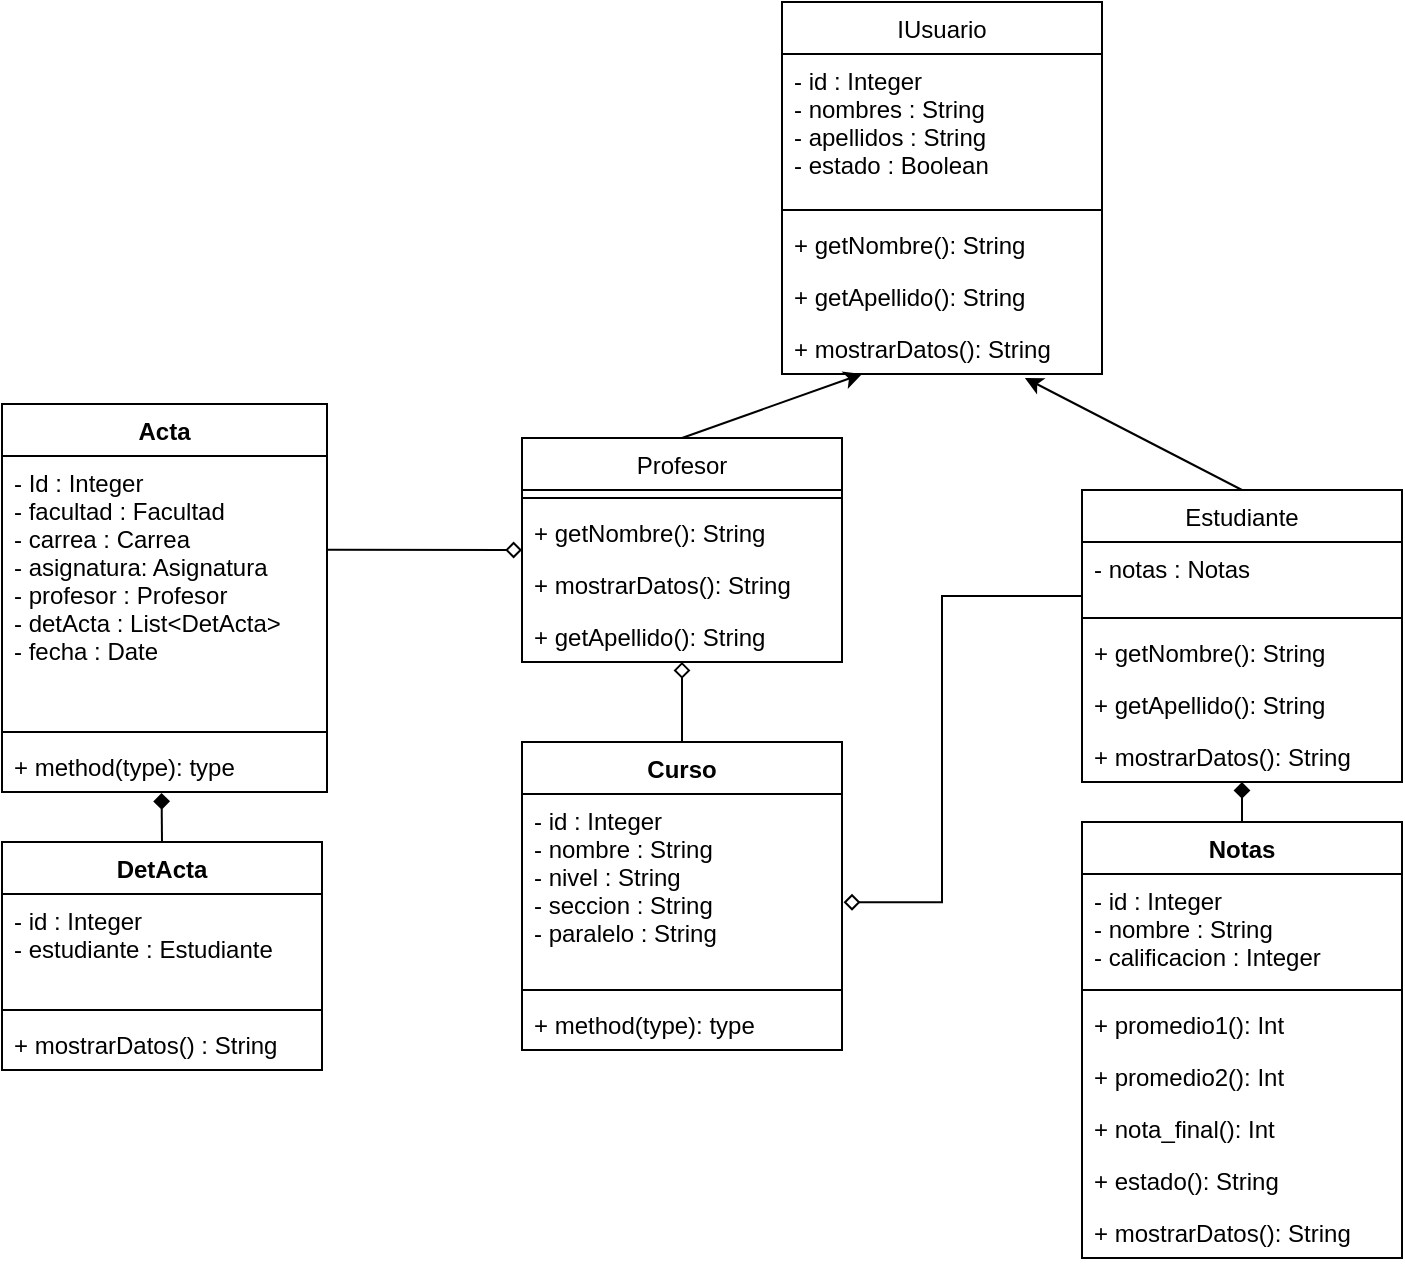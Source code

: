 <mxfile>
    <diagram id="Mpz7gj3J5FAKPpdBNQGz" name="Page-1">
        <mxGraphModel dx="816" dy="631" grid="1" gridSize="10" guides="1" tooltips="1" connect="1" arrows="1" fold="1" page="1" pageScale="1" pageWidth="850" pageHeight="1100" math="0" shadow="0">
            <root>
                <mxCell id="0"/>
                <mxCell id="1" parent="0"/>
                <mxCell id="19" value="IUsuario" style="swimlane;fontStyle=0;align=center;verticalAlign=top;childLayout=stackLayout;horizontal=1;startSize=26;horizontalStack=0;resizeParent=1;resizeParentMax=0;resizeLast=0;collapsible=1;marginBottom=0;" parent="1" vertex="1">
                    <mxGeometry x="470" y="100" width="160" height="186" as="geometry"/>
                </mxCell>
                <mxCell id="20" value="- id : Integer&#10;- nombres : String&#10;- apellidos : String&#10;- estado : Boolean" style="text;strokeColor=none;fillColor=none;align=left;verticalAlign=top;spacingLeft=4;spacingRight=4;overflow=hidden;rotatable=0;points=[[0,0.5],[1,0.5]];portConstraint=eastwest;" parent="19" vertex="1">
                    <mxGeometry y="26" width="160" height="74" as="geometry"/>
                </mxCell>
                <mxCell id="21" value="" style="line;strokeWidth=1;fillColor=none;align=left;verticalAlign=middle;spacingTop=-1;spacingLeft=3;spacingRight=3;rotatable=0;labelPosition=right;points=[];portConstraint=eastwest;strokeColor=inherit;" parent="19" vertex="1">
                    <mxGeometry y="100" width="160" height="8" as="geometry"/>
                </mxCell>
                <mxCell id="22" value="+ getNombre(): String" style="text;strokeColor=none;fillColor=none;align=left;verticalAlign=top;spacingLeft=4;spacingRight=4;overflow=hidden;rotatable=0;points=[[0,0.5],[1,0.5]];portConstraint=eastwest;" parent="19" vertex="1">
                    <mxGeometry y="108" width="160" height="26" as="geometry"/>
                </mxCell>
                <mxCell id="54" value="+ getApellido(): String" style="text;strokeColor=none;fillColor=none;align=left;verticalAlign=top;spacingLeft=4;spacingRight=4;overflow=hidden;rotatable=0;points=[[0,0.5],[1,0.5]];portConstraint=eastwest;" vertex="1" parent="19">
                    <mxGeometry y="134" width="160" height="26" as="geometry"/>
                </mxCell>
                <mxCell id="56" value="+ mostrarDatos(): String" style="text;strokeColor=none;fillColor=none;align=left;verticalAlign=top;spacingLeft=4;spacingRight=4;overflow=hidden;rotatable=0;points=[[0,0.5],[1,0.5]];portConstraint=eastwest;" vertex="1" parent="19">
                    <mxGeometry y="160" width="160" height="26" as="geometry"/>
                </mxCell>
                <mxCell id="S366DDgQKdQxfufuKKNa-80" style="edgeStyle=none;html=1;exitX=0;exitY=0.5;exitDx=0;exitDy=0;entryX=1.001;entryY=0.35;entryDx=0;entryDy=0;startArrow=diamond;startFill=0;endArrow=none;endFill=0;entryPerimeter=0;" parent="1" source="23" target="S366DDgQKdQxfufuKKNa-60" edge="1">
                    <mxGeometry relative="1" as="geometry"/>
                </mxCell>
                <mxCell id="S366DDgQKdQxfufuKKNa-83" style="edgeStyle=none;html=1;exitX=0.5;exitY=0;exitDx=0;exitDy=0;entryX=0.25;entryY=1;entryDx=0;entryDy=0;startArrow=none;startFill=0;endArrow=classic;endFill=1;" parent="1" source="23" target="19" edge="1">
                    <mxGeometry relative="1" as="geometry"/>
                </mxCell>
                <mxCell id="23" value="Profesor" style="swimlane;fontStyle=0;align=center;verticalAlign=top;childLayout=stackLayout;horizontal=1;startSize=26;horizontalStack=0;resizeParent=1;resizeParentMax=0;resizeLast=0;collapsible=1;marginBottom=0;" parent="1" vertex="1">
                    <mxGeometry x="340" y="318" width="160" height="112" as="geometry"/>
                </mxCell>
                <mxCell id="25" value="" style="line;strokeWidth=1;fillColor=none;align=left;verticalAlign=middle;spacingTop=-1;spacingLeft=3;spacingRight=3;rotatable=0;labelPosition=right;points=[];portConstraint=eastwest;strokeColor=inherit;" parent="23" vertex="1">
                    <mxGeometry y="26" width="160" height="8" as="geometry"/>
                </mxCell>
                <mxCell id="57" value="+ getNombre(): String" style="text;strokeColor=none;fillColor=none;align=left;verticalAlign=top;spacingLeft=4;spacingRight=4;overflow=hidden;rotatable=0;points=[[0,0.5],[1,0.5]];portConstraint=eastwest;" vertex="1" parent="23">
                    <mxGeometry y="34" width="160" height="26" as="geometry"/>
                </mxCell>
                <mxCell id="59" value="+ mostrarDatos(): String" style="text;strokeColor=none;fillColor=none;align=left;verticalAlign=top;spacingLeft=4;spacingRight=4;overflow=hidden;rotatable=0;points=[[0,0.5],[1,0.5]];portConstraint=eastwest;" vertex="1" parent="23">
                    <mxGeometry y="60" width="160" height="26" as="geometry"/>
                </mxCell>
                <mxCell id="58" value="+ getApellido(): String" style="text;strokeColor=none;fillColor=none;align=left;verticalAlign=top;spacingLeft=4;spacingRight=4;overflow=hidden;rotatable=0;points=[[0,0.5],[1,0.5]];portConstraint=eastwest;" vertex="1" parent="23">
                    <mxGeometry y="86" width="160" height="26" as="geometry"/>
                </mxCell>
                <mxCell id="S366DDgQKdQxfufuKKNa-84" style="edgeStyle=none;html=1;exitX=0.5;exitY=0;exitDx=0;exitDy=0;entryX=0.759;entryY=1.075;entryDx=0;entryDy=0;entryPerimeter=0;startArrow=none;startFill=0;endArrow=classic;endFill=1;" parent="1" source="27" target="56" edge="1">
                    <mxGeometry relative="1" as="geometry"/>
                </mxCell>
                <mxCell id="27" value="Estudiante" style="swimlane;fontStyle=0;align=center;verticalAlign=top;childLayout=stackLayout;horizontal=1;startSize=26;horizontalStack=0;resizeParent=1;resizeParentMax=0;resizeLast=0;collapsible=1;marginBottom=0;" parent="1" vertex="1">
                    <mxGeometry x="620" y="344" width="160" height="146" as="geometry"/>
                </mxCell>
                <mxCell id="S366DDgQKdQxfufuKKNa-53" value="- notas : Notas" style="text;strokeColor=none;fillColor=none;align=left;verticalAlign=top;spacingLeft=4;spacingRight=4;overflow=hidden;rotatable=0;points=[[0,0.5],[1,0.5]];portConstraint=eastwest;" parent="27" vertex="1">
                    <mxGeometry y="26" width="160" height="34" as="geometry"/>
                </mxCell>
                <mxCell id="29" value="" style="line;strokeWidth=1;fillColor=none;align=left;verticalAlign=middle;spacingTop=-1;spacingLeft=3;spacingRight=3;rotatable=0;labelPosition=right;points=[];portConstraint=eastwest;strokeColor=inherit;" parent="27" vertex="1">
                    <mxGeometry y="60" width="160" height="8" as="geometry"/>
                </mxCell>
                <mxCell id="60" value="+ getNombre(): String" style="text;strokeColor=none;fillColor=none;align=left;verticalAlign=top;spacingLeft=4;spacingRight=4;overflow=hidden;rotatable=0;points=[[0,0.5],[1,0.5]];portConstraint=eastwest;" vertex="1" parent="27">
                    <mxGeometry y="68" width="160" height="26" as="geometry"/>
                </mxCell>
                <mxCell id="61" value="+ getApellido(): String" style="text;strokeColor=none;fillColor=none;align=left;verticalAlign=top;spacingLeft=4;spacingRight=4;overflow=hidden;rotatable=0;points=[[0,0.5],[1,0.5]];portConstraint=eastwest;" vertex="1" parent="27">
                    <mxGeometry y="94" width="160" height="26" as="geometry"/>
                </mxCell>
                <mxCell id="62" value="+ mostrarDatos(): String" style="text;strokeColor=none;fillColor=none;align=left;verticalAlign=top;spacingLeft=4;spacingRight=4;overflow=hidden;rotatable=0;points=[[0,0.5],[1,0.5]];portConstraint=eastwest;" vertex="1" parent="27">
                    <mxGeometry y="120" width="160" height="26" as="geometry"/>
                </mxCell>
                <mxCell id="S366DDgQKdQxfufuKKNa-86" style="edgeStyle=none;html=1;exitX=0.5;exitY=0;exitDx=0;exitDy=0;startArrow=none;startFill=0;endArrow=diamond;endFill=1;entryX=0.5;entryY=1;entryDx=0;entryDy=0;" parent="1" source="43" target="27" edge="1">
                    <mxGeometry relative="1" as="geometry">
                        <mxPoint x="710" y="490" as="targetPoint"/>
                        <Array as="points">
                            <mxPoint x="700" y="490"/>
                        </Array>
                    </mxGeometry>
                </mxCell>
                <mxCell id="43" value="Notas" style="swimlane;fontStyle=1;align=center;verticalAlign=top;childLayout=stackLayout;horizontal=1;startSize=26;horizontalStack=0;resizeParent=1;resizeParentMax=0;resizeLast=0;collapsible=1;marginBottom=0;" parent="1" vertex="1">
                    <mxGeometry x="620" y="510" width="160" height="218" as="geometry"/>
                </mxCell>
                <mxCell id="44" value="- id : Integer&#10;- nombre : String&#10;- calificacion : Integer" style="text;strokeColor=none;fillColor=none;align=left;verticalAlign=top;spacingLeft=4;spacingRight=4;overflow=hidden;rotatable=0;points=[[0,0.5],[1,0.5]];portConstraint=eastwest;" parent="43" vertex="1">
                    <mxGeometry y="26" width="160" height="54" as="geometry"/>
                </mxCell>
                <mxCell id="45" value="" style="line;strokeWidth=1;fillColor=none;align=left;verticalAlign=middle;spacingTop=-1;spacingLeft=3;spacingRight=3;rotatable=0;labelPosition=right;points=[];portConstraint=eastwest;strokeColor=inherit;" parent="43" vertex="1">
                    <mxGeometry y="80" width="160" height="8" as="geometry"/>
                </mxCell>
                <mxCell id="46" value="+ promedio1(): Int" style="text;strokeColor=none;fillColor=none;align=left;verticalAlign=top;spacingLeft=4;spacingRight=4;overflow=hidden;rotatable=0;points=[[0,0.5],[1,0.5]];portConstraint=eastwest;" parent="43" vertex="1">
                    <mxGeometry y="88" width="160" height="26" as="geometry"/>
                </mxCell>
                <mxCell id="63" value="+ promedio2(): Int" style="text;strokeColor=none;fillColor=none;align=left;verticalAlign=top;spacingLeft=4;spacingRight=4;overflow=hidden;rotatable=0;points=[[0,0.5],[1,0.5]];portConstraint=eastwest;" vertex="1" parent="43">
                    <mxGeometry y="114" width="160" height="26" as="geometry"/>
                </mxCell>
                <mxCell id="64" value="+ nota_final(): Int" style="text;strokeColor=none;fillColor=none;align=left;verticalAlign=top;spacingLeft=4;spacingRight=4;overflow=hidden;rotatable=0;points=[[0,0.5],[1,0.5]];portConstraint=eastwest;" vertex="1" parent="43">
                    <mxGeometry y="140" width="160" height="26" as="geometry"/>
                </mxCell>
                <mxCell id="65" value="+ estado(): String" style="text;strokeColor=none;fillColor=none;align=left;verticalAlign=top;spacingLeft=4;spacingRight=4;overflow=hidden;rotatable=0;points=[[0,0.5],[1,0.5]];portConstraint=eastwest;" vertex="1" parent="43">
                    <mxGeometry y="166" width="160" height="26" as="geometry"/>
                </mxCell>
                <mxCell id="66" value="+ mostrarDatos(): String" style="text;strokeColor=none;fillColor=none;align=left;verticalAlign=top;spacingLeft=4;spacingRight=4;overflow=hidden;rotatable=0;points=[[0,0.5],[1,0.5]];portConstraint=eastwest;" vertex="1" parent="43">
                    <mxGeometry y="192" width="160" height="26" as="geometry"/>
                </mxCell>
                <mxCell id="S366DDgQKdQxfufuKKNa-79" style="edgeStyle=none;html=1;exitX=0.5;exitY=0;exitDx=0;exitDy=0;entryX=0.491;entryY=1.019;entryDx=0;entryDy=0;entryPerimeter=0;startArrow=none;startFill=0;endArrow=diamond;endFill=1;" parent="1" source="S366DDgQKdQxfufuKKNa-54" target="S366DDgQKdQxfufuKKNa-62" edge="1">
                    <mxGeometry relative="1" as="geometry"/>
                </mxCell>
                <mxCell id="S366DDgQKdQxfufuKKNa-54" value="DetActa" style="swimlane;fontStyle=1;align=center;verticalAlign=top;childLayout=stackLayout;horizontal=1;startSize=26;horizontalStack=0;resizeParent=1;resizeParentMax=0;resizeLast=0;collapsible=1;marginBottom=0;" parent="1" vertex="1">
                    <mxGeometry x="80" y="520" width="160" height="114" as="geometry"/>
                </mxCell>
                <mxCell id="S366DDgQKdQxfufuKKNa-55" value="- id : Integer&#10;- estudiante : Estudiante" style="text;strokeColor=none;fillColor=none;align=left;verticalAlign=top;spacingLeft=4;spacingRight=4;overflow=hidden;rotatable=0;points=[[0,0.5],[1,0.5]];portConstraint=eastwest;" parent="S366DDgQKdQxfufuKKNa-54" vertex="1">
                    <mxGeometry y="26" width="160" height="54" as="geometry"/>
                </mxCell>
                <mxCell id="S366DDgQKdQxfufuKKNa-56" value="" style="line;strokeWidth=1;fillColor=none;align=left;verticalAlign=middle;spacingTop=-1;spacingLeft=3;spacingRight=3;rotatable=0;labelPosition=right;points=[];portConstraint=eastwest;strokeColor=inherit;" parent="S366DDgQKdQxfufuKKNa-54" vertex="1">
                    <mxGeometry y="80" width="160" height="8" as="geometry"/>
                </mxCell>
                <mxCell id="S366DDgQKdQxfufuKKNa-57" value="+ mostrarDatos() : String" style="text;strokeColor=none;fillColor=none;align=left;verticalAlign=top;spacingLeft=4;spacingRight=4;overflow=hidden;rotatable=0;points=[[0,0.5],[1,0.5]];portConstraint=eastwest;" parent="S366DDgQKdQxfufuKKNa-54" vertex="1">
                    <mxGeometry y="88" width="160" height="26" as="geometry"/>
                </mxCell>
                <mxCell id="S366DDgQKdQxfufuKKNa-59" value="Acta" style="swimlane;fontStyle=1;align=center;verticalAlign=top;childLayout=stackLayout;horizontal=1;startSize=26;horizontalStack=0;resizeParent=1;resizeParentMax=0;resizeLast=0;collapsible=1;marginBottom=0;" parent="1" vertex="1">
                    <mxGeometry x="80" y="301" width="162.5" height="194" as="geometry"/>
                </mxCell>
                <mxCell id="S366DDgQKdQxfufuKKNa-60" value="- Id : Integer&#10;- facultad : Facultad&#10;- carrea : Carrea&#10;- asignatura: Asignatura&#10;- profesor : Profesor&#10;- detActa : List&lt;DetActa&gt;&#10;- fecha : Date" style="text;strokeColor=none;fillColor=none;align=left;verticalAlign=top;spacingLeft=4;spacingRight=4;overflow=hidden;rotatable=0;points=[[0,0.5],[1,0.5]];portConstraint=eastwest;" parent="S366DDgQKdQxfufuKKNa-59" vertex="1">
                    <mxGeometry y="26" width="162.5" height="134" as="geometry"/>
                </mxCell>
                <mxCell id="S366DDgQKdQxfufuKKNa-61" value="" style="line;strokeWidth=1;fillColor=none;align=left;verticalAlign=middle;spacingTop=-1;spacingLeft=3;spacingRight=3;rotatable=0;labelPosition=right;points=[];portConstraint=eastwest;strokeColor=inherit;" parent="S366DDgQKdQxfufuKKNa-59" vertex="1">
                    <mxGeometry y="160" width="162.5" height="8" as="geometry"/>
                </mxCell>
                <mxCell id="S366DDgQKdQxfufuKKNa-62" value="+ method(type): type" style="text;strokeColor=none;fillColor=none;align=left;verticalAlign=top;spacingLeft=4;spacingRight=4;overflow=hidden;rotatable=0;points=[[0,0.5],[1,0.5]];portConstraint=eastwest;" parent="S366DDgQKdQxfufuKKNa-59" vertex="1">
                    <mxGeometry y="168" width="162.5" height="26" as="geometry"/>
                </mxCell>
                <mxCell id="S366DDgQKdQxfufuKKNa-67" value="Curso" style="swimlane;fontStyle=1;align=center;verticalAlign=top;childLayout=stackLayout;horizontal=1;startSize=26;horizontalStack=0;resizeParent=1;resizeParentMax=0;resizeLast=0;collapsible=1;marginBottom=0;" parent="1" vertex="1">
                    <mxGeometry x="340" y="470" width="160" height="154" as="geometry"/>
                </mxCell>
                <mxCell id="S366DDgQKdQxfufuKKNa-68" value="- id : Integer&#10;- nombre : String&#10;- nivel : String&#10;- seccion : String&#10;- paralelo : String" style="text;strokeColor=none;fillColor=none;align=left;verticalAlign=top;spacingLeft=4;spacingRight=4;overflow=hidden;rotatable=0;points=[[0,0.5],[1,0.5]];portConstraint=eastwest;" parent="S366DDgQKdQxfufuKKNa-67" vertex="1">
                    <mxGeometry y="26" width="160" height="94" as="geometry"/>
                </mxCell>
                <mxCell id="S366DDgQKdQxfufuKKNa-69" value="" style="line;strokeWidth=1;fillColor=none;align=left;verticalAlign=middle;spacingTop=-1;spacingLeft=3;spacingRight=3;rotatable=0;labelPosition=right;points=[];portConstraint=eastwest;strokeColor=inherit;" parent="S366DDgQKdQxfufuKKNa-67" vertex="1">
                    <mxGeometry y="120" width="160" height="8" as="geometry"/>
                </mxCell>
                <mxCell id="S366DDgQKdQxfufuKKNa-70" value="+ method(type): type" style="text;strokeColor=none;fillColor=none;align=left;verticalAlign=top;spacingLeft=4;spacingRight=4;overflow=hidden;rotatable=0;points=[[0,0.5],[1,0.5]];portConstraint=eastwest;" parent="S366DDgQKdQxfufuKKNa-67" vertex="1">
                    <mxGeometry y="128" width="160" height="26" as="geometry"/>
                </mxCell>
                <mxCell id="52" style="edgeStyle=none;html=1;exitX=0.5;exitY=1;exitDx=0;exitDy=0;startArrow=diamond;startFill=0;endArrow=none;endFill=0;entryX=0.5;entryY=0;entryDx=0;entryDy=0;" parent="1" source="23" edge="1" target="S366DDgQKdQxfufuKKNa-67">
                    <mxGeometry relative="1" as="geometry">
                        <mxPoint x="420.16" y="404.416" as="sourcePoint"/>
                        <mxPoint x="420" y="440" as="targetPoint"/>
                    </mxGeometry>
                </mxCell>
                <mxCell id="53" style="edgeStyle=orthogonalEdgeStyle;rounded=0;orthogonalLoop=1;jettySize=auto;html=1;exitX=0;exitY=0.5;exitDx=0;exitDy=0;startArrow=none;startFill=0;endArrow=diamond;endFill=0;entryX=1.005;entryY=0.576;entryDx=0;entryDy=0;entryPerimeter=0;" parent="1" source="S366DDgQKdQxfufuKKNa-53" target="S366DDgQKdQxfufuKKNa-68" edge="1">
                    <mxGeometry relative="1" as="geometry">
                        <mxPoint x="530" y="520" as="targetPoint"/>
                        <Array as="points">
                            <mxPoint x="620" y="397"/>
                            <mxPoint x="550" y="397"/>
                            <mxPoint x="550" y="550"/>
                        </Array>
                    </mxGeometry>
                </mxCell>
            </root>
        </mxGraphModel>
    </diagram>
</mxfile>